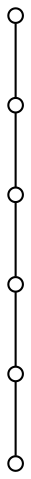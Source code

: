 strict graph { 
 node [ label="", height=0.1, width=0.1 ]

 21311329 [ pos="14.4641165,50.0874984" ]
 1131753606 [ pos="14.4640847,50.0875633" ]
 25973241 [ pos="14.4637957,50.0881533" ]
 25973242 [ pos="14.4635274,50.0887613" ]
 1131753673 [ pos="14.4633355,50.0892057" ]
 25973237 [ pos="14.4633016,50.0892842" ]

 21311329 -- 1131753606
 1131753606 -- 25973241
 25973241 -- 25973242
 25973242 -- 1131753673
 1131753673 -- 25973237
} 
